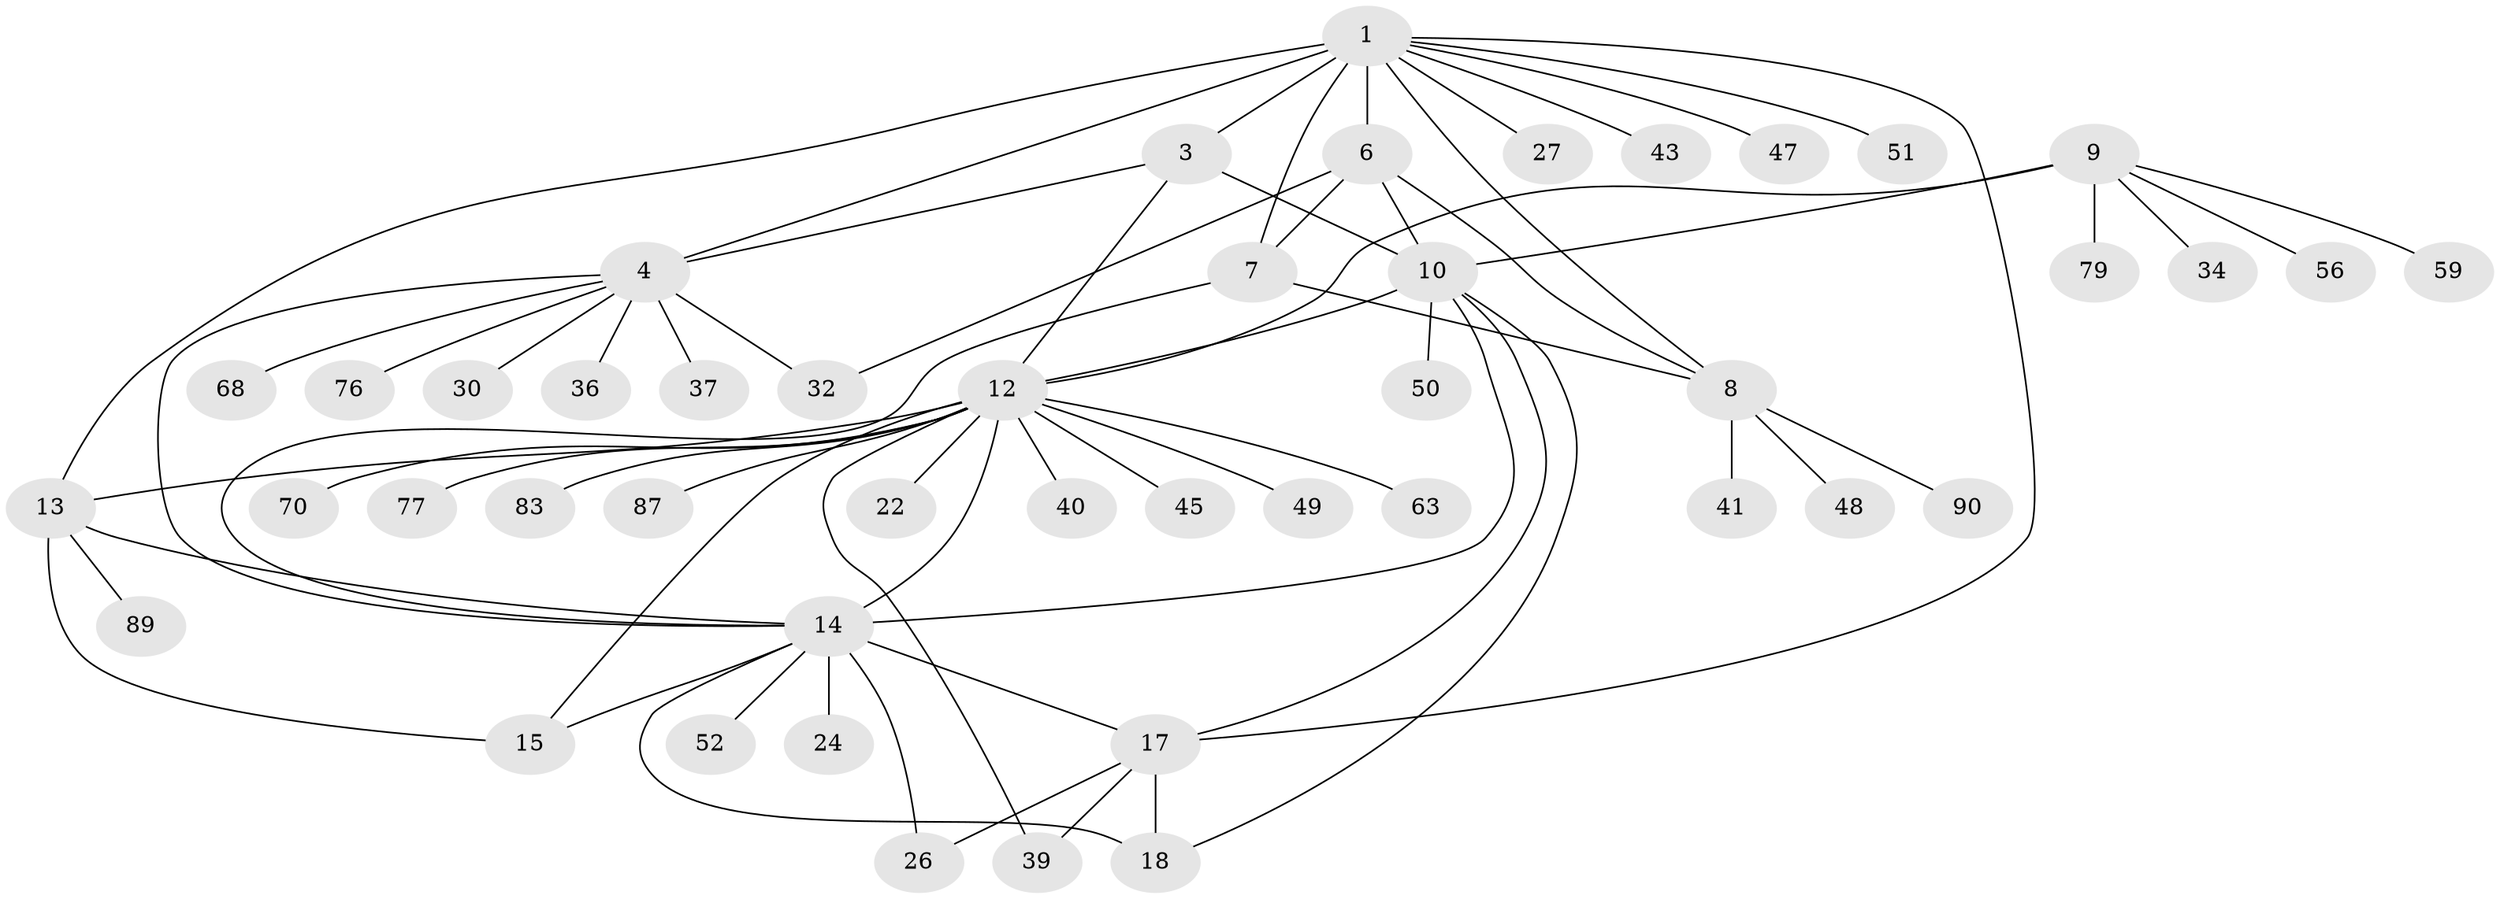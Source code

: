 // original degree distribution, {10: 0.03260869565217391, 4: 0.03260869565217391, 5: 0.021739130434782608, 6: 0.06521739130434782, 7: 0.010869565217391304, 8: 0.03260869565217391, 11: 0.010869565217391304, 3: 0.03260869565217391, 13: 0.010869565217391304, 2: 0.18478260869565216, 1: 0.5652173913043478}
// Generated by graph-tools (version 1.1) at 2025/15/03/09/25 04:15:54]
// undirected, 46 vertices, 66 edges
graph export_dot {
graph [start="1"]
  node [color=gray90,style=filled];
  1 [super="+28+21+2+57+64+75+92"];
  3;
  4;
  6 [super="+29"];
  7 [super="+55+88"];
  8 [super="+44"];
  9 [super="+25"];
  10 [super="+11"];
  12 [super="+16"];
  13 [super="+31"];
  14 [super="+20+91+35"];
  15;
  17 [super="+58+19"];
  18 [super="+71+66"];
  22 [super="+62"];
  24 [super="+86"];
  26;
  27;
  30 [super="+73+60"];
  32 [super="+46"];
  34;
  36;
  37;
  39;
  40 [super="+67"];
  41;
  43;
  45;
  47;
  48;
  49;
  50 [super="+74"];
  51;
  52;
  56;
  59;
  63;
  68;
  70;
  76;
  77;
  79;
  83;
  87;
  89;
  90;
  1 -- 3 [weight=2];
  1 -- 4 [weight=2];
  1 -- 51;
  1 -- 47;
  1 -- 6;
  1 -- 7;
  1 -- 8;
  1 -- 43;
  1 -- 13;
  1 -- 17;
  1 -- 27;
  3 -- 4;
  3 -- 10;
  3 -- 12;
  4 -- 30;
  4 -- 32;
  4 -- 36;
  4 -- 37;
  4 -- 68;
  4 -- 76;
  4 -- 14;
  6 -- 7;
  6 -- 8;
  6 -- 32;
  6 -- 10;
  7 -- 8;
  7 -- 14;
  8 -- 41;
  8 -- 48;
  8 -- 90;
  9 -- 10 [weight=2];
  9 -- 12;
  9 -- 34;
  9 -- 56;
  9 -- 59;
  9 -- 79;
  10 -- 12 [weight=2];
  10 -- 50;
  10 -- 18;
  10 -- 17 [weight=2];
  10 -- 14;
  12 -- 22;
  12 -- 40;
  12 -- 45;
  12 -- 49;
  12 -- 63;
  12 -- 77;
  12 -- 87;
  12 -- 83;
  12 -- 70;
  12 -- 39;
  12 -- 13;
  12 -- 14;
  12 -- 15;
  13 -- 14;
  13 -- 15;
  13 -- 89;
  14 -- 15;
  14 -- 17 [weight=2];
  14 -- 18;
  14 -- 52;
  14 -- 24;
  14 -- 26;
  17 -- 18 [weight=2];
  17 -- 39;
  17 -- 26;
}
